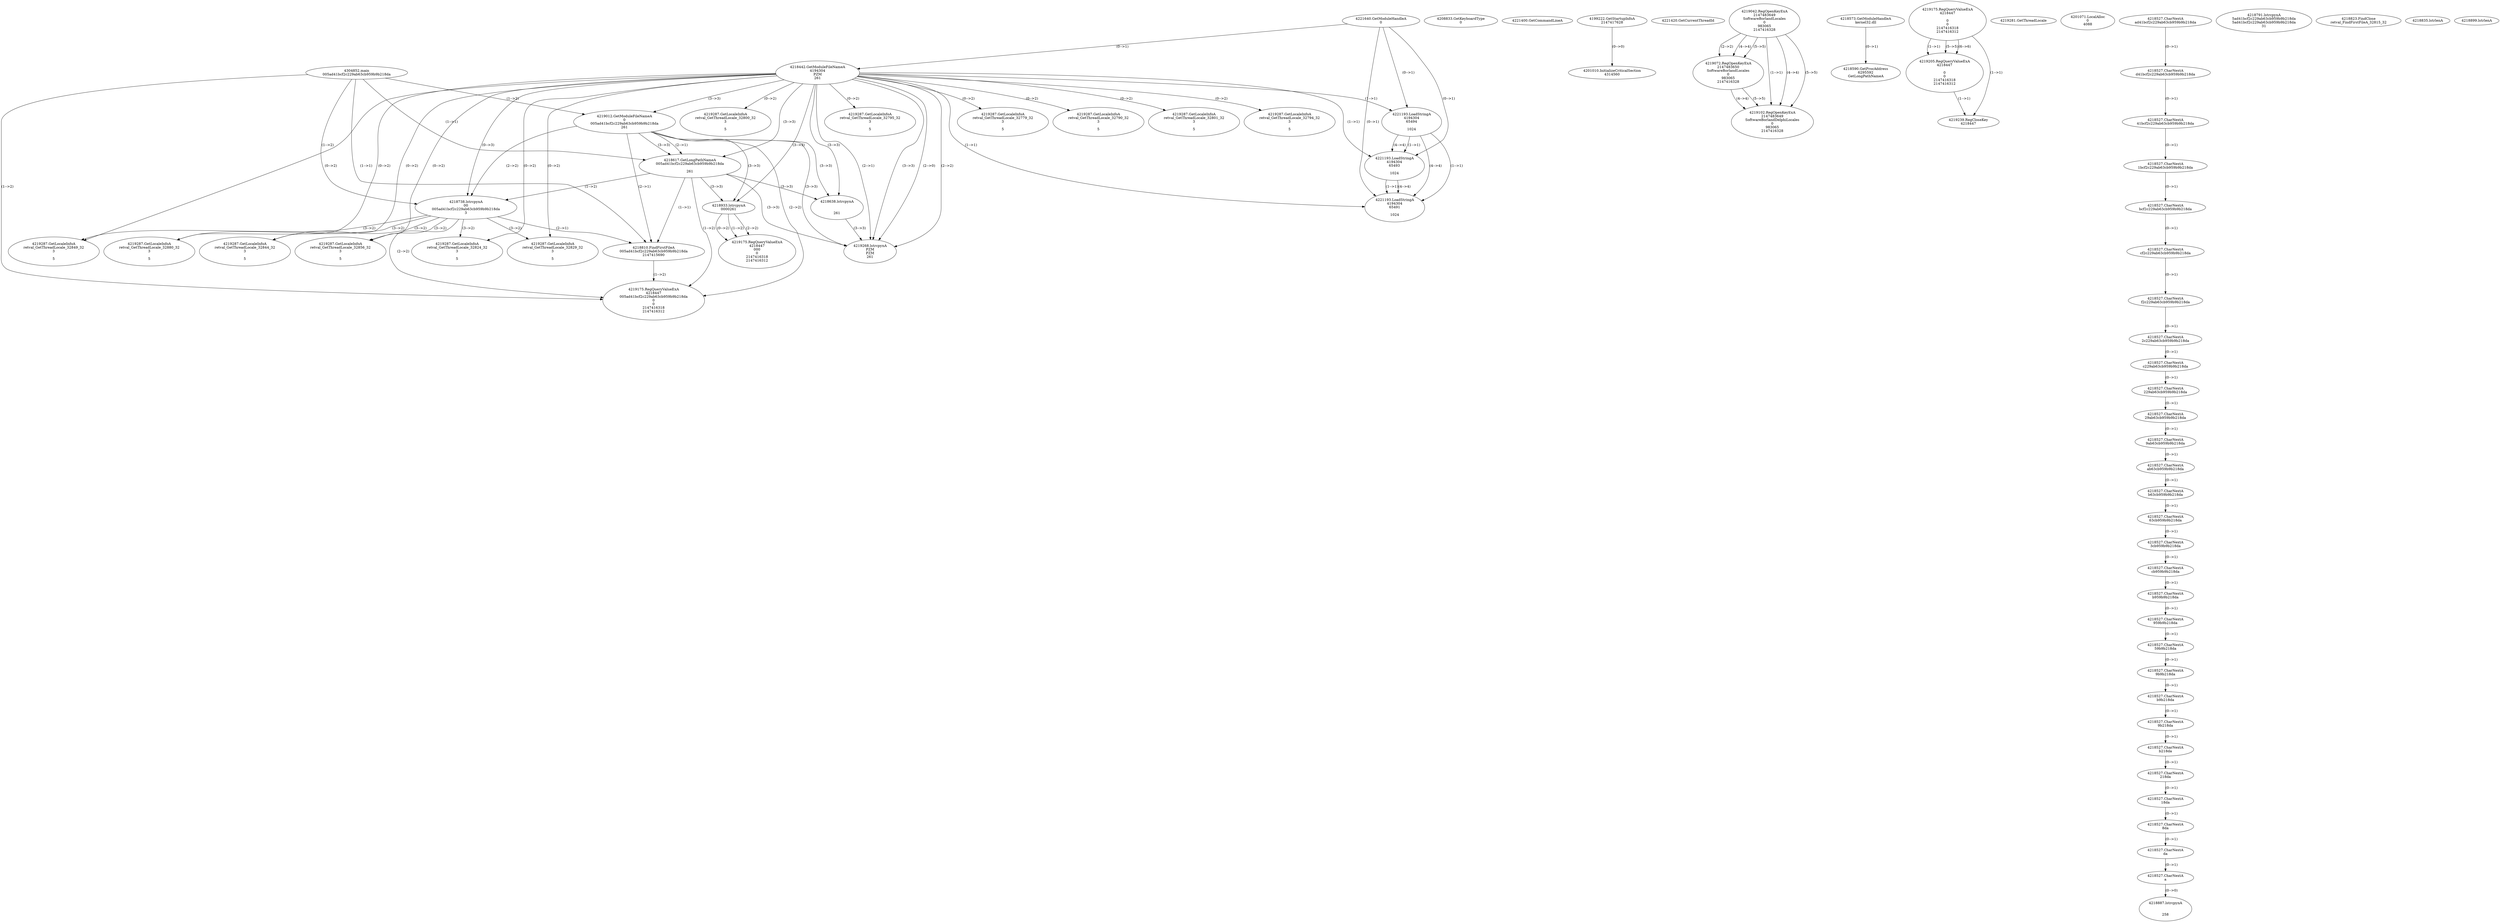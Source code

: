 // Global SCDG with merge call
digraph {
	0 [label="4304852.main
005ad41bcf2c229ab63cb959b9b218da"]
	1 [label="4221640.GetModuleHandleA
0"]
	2 [label="4208833.GetKeyboardType
0"]
	3 [label="4221400.GetCommandLineA
"]
	4 [label="4199222.GetStartupInfoA
2147417628"]
	5 [label="4221420.GetCurrentThreadId
"]
	6 [label="4218442.GetModuleFileNameA
4194304
PZM
261"]
	1 -> 6 [label="(0-->1)"]
	7 [label="4219012.GetModuleFileNameA
0
005ad41bcf2c229ab63cb959b9b218da
261"]
	0 -> 7 [label="(1-->2)"]
	6 -> 7 [label="(3-->3)"]
	8 [label="4219042.RegOpenKeyExA
2147483649
Software\Borland\Locales
0
983065
2147416328"]
	9 [label="4219072.RegOpenKeyExA
2147483650
Software\Borland\Locales
0
983065
2147416328"]
	8 -> 9 [label="(2-->2)"]
	8 -> 9 [label="(4-->4)"]
	8 -> 9 [label="(5-->5)"]
	10 [label="4219102.RegOpenKeyExA
2147483649
Software\Borland\Delphi\Locales
0
983065
2147416328"]
	8 -> 10 [label="(1-->1)"]
	8 -> 10 [label="(4-->4)"]
	9 -> 10 [label="(4-->4)"]
	8 -> 10 [label="(5-->5)"]
	9 -> 10 [label="(5-->5)"]
	11 [label="4218573.GetModuleHandleA
kernel32.dll"]
	12 [label="4218590.GetProcAddress
6295592
GetLongPathNameA"]
	11 -> 12 [label="(0-->1)"]
	13 [label="4218617.GetLongPathNameA
005ad41bcf2c229ab63cb959b9b218da

261"]
	0 -> 13 [label="(1-->1)"]
	7 -> 13 [label="(2-->1)"]
	6 -> 13 [label="(3-->3)"]
	7 -> 13 [label="(3-->3)"]
	14 [label="4218638.lstrcpynA


261"]
	6 -> 14 [label="(3-->3)"]
	7 -> 14 [label="(3-->3)"]
	13 -> 14 [label="(3-->3)"]
	15 [label="4219175.RegQueryValueExA
4218447

0
0
2147416318
2147416312"]
	16 [label="4219205.RegQueryValueExA
4218447

0
0
2147416318
2147416312"]
	15 -> 16 [label="(1-->1)"]
	15 -> 16 [label="(5-->5)"]
	15 -> 16 [label="(6-->6)"]
	17 [label="4219239.RegCloseKey
4218447"]
	15 -> 17 [label="(1-->1)"]
	16 -> 17 [label="(1-->1)"]
	18 [label="4219268.lstrcpynA
PZM
PZM
261"]
	6 -> 18 [label="(2-->1)"]
	6 -> 18 [label="(2-->2)"]
	6 -> 18 [label="(3-->3)"]
	7 -> 18 [label="(3-->3)"]
	13 -> 18 [label="(3-->3)"]
	14 -> 18 [label="(3-->3)"]
	6 -> 18 [label="(2-->0)"]
	19 [label="4219281.GetThreadLocale
"]
	20 [label="4219287.GetLocaleInfoA
retval_GetThreadLocale_32800_32
3

5"]
	6 -> 20 [label="(0-->2)"]
	21 [label="4221193.LoadStringA
4194304
65494

1024"]
	1 -> 21 [label="(0-->1)"]
	6 -> 21 [label="(1-->1)"]
	22 [label="4221193.LoadStringA
4194304
65493

1024"]
	1 -> 22 [label="(0-->1)"]
	6 -> 22 [label="(1-->1)"]
	21 -> 22 [label="(1-->1)"]
	21 -> 22 [label="(4-->4)"]
	23 [label="4201010.InitializeCriticalSection
4314560"]
	4 -> 23 [label="(0-->0)"]
	24 [label="4201071.LocalAlloc
0
4088"]
	25 [label="4218738.lstrcpynA
00
005ad41bcf2c229ab63cb959b9b218da
3"]
	0 -> 25 [label="(1-->2)"]
	7 -> 25 [label="(2-->2)"]
	13 -> 25 [label="(1-->2)"]
	6 -> 25 [label="(0-->3)"]
	26 [label="4218527.CharNextA
ad41bcf2c229ab63cb959b9b218da"]
	27 [label="4218527.CharNextA
d41bcf2c229ab63cb959b9b218da"]
	26 -> 27 [label="(0-->1)"]
	28 [label="4218527.CharNextA
41bcf2c229ab63cb959b9b218da"]
	27 -> 28 [label="(0-->1)"]
	29 [label="4218527.CharNextA
1bcf2c229ab63cb959b9b218da"]
	28 -> 29 [label="(0-->1)"]
	30 [label="4218527.CharNextA
bcf2c229ab63cb959b9b218da"]
	29 -> 30 [label="(0-->1)"]
	31 [label="4218527.CharNextA
cf2c229ab63cb959b9b218da"]
	30 -> 31 [label="(0-->1)"]
	32 [label="4218527.CharNextA
f2c229ab63cb959b9b218da"]
	31 -> 32 [label="(0-->1)"]
	33 [label="4218527.CharNextA
2c229ab63cb959b9b218da"]
	32 -> 33 [label="(0-->1)"]
	34 [label="4218527.CharNextA
c229ab63cb959b9b218da"]
	33 -> 34 [label="(0-->1)"]
	35 [label="4218527.CharNextA
229ab63cb959b9b218da"]
	34 -> 35 [label="(0-->1)"]
	36 [label="4218527.CharNextA
29ab63cb959b9b218da"]
	35 -> 36 [label="(0-->1)"]
	37 [label="4218527.CharNextA
9ab63cb959b9b218da"]
	36 -> 37 [label="(0-->1)"]
	38 [label="4218527.CharNextA
ab63cb959b9b218da"]
	37 -> 38 [label="(0-->1)"]
	39 [label="4218527.CharNextA
b63cb959b9b218da"]
	38 -> 39 [label="(0-->1)"]
	40 [label="4218527.CharNextA
63cb959b9b218da"]
	39 -> 40 [label="(0-->1)"]
	41 [label="4218527.CharNextA
3cb959b9b218da"]
	40 -> 41 [label="(0-->1)"]
	42 [label="4218527.CharNextA
cb959b9b218da"]
	41 -> 42 [label="(0-->1)"]
	43 [label="4218527.CharNextA
b959b9b218da"]
	42 -> 43 [label="(0-->1)"]
	44 [label="4218527.CharNextA
959b9b218da"]
	43 -> 44 [label="(0-->1)"]
	45 [label="4218527.CharNextA
59b9b218da"]
	44 -> 45 [label="(0-->1)"]
	46 [label="4218527.CharNextA
9b9b218da"]
	45 -> 46 [label="(0-->1)"]
	47 [label="4218527.CharNextA
b9b218da"]
	46 -> 47 [label="(0-->1)"]
	48 [label="4218527.CharNextA
9b218da"]
	47 -> 48 [label="(0-->1)"]
	49 [label="4218527.CharNextA
b218da"]
	48 -> 49 [label="(0-->1)"]
	50 [label="4218527.CharNextA
218da"]
	49 -> 50 [label="(0-->1)"]
	51 [label="4218527.CharNextA
18da"]
	50 -> 51 [label="(0-->1)"]
	52 [label="4218527.CharNextA
8da"]
	51 -> 52 [label="(0-->1)"]
	53 [label="4218527.CharNextA
da"]
	52 -> 53 [label="(0-->1)"]
	54 [label="4218527.CharNextA
a"]
	53 -> 54 [label="(0-->1)"]
	55 [label="4218791.lstrcpynA
5ad41bcf2c229ab63cb959b9b218da
5ad41bcf2c229ab63cb959b9b218da
31"]
	56 [label="4218810.FindFirstFileA
005ad41bcf2c229ab63cb959b9b218da
2147415690"]
	0 -> 56 [label="(1-->1)"]
	7 -> 56 [label="(2-->1)"]
	13 -> 56 [label="(1-->1)"]
	25 -> 56 [label="(2-->1)"]
	57 [label="4218823.FindClose
retval_FindFirstFileA_32815_32"]
	58 [label="4218835.lstrlenA
"]
	59 [label="4218887.lstrcpynA


258"]
	54 -> 59 [label="(0-->0)"]
	60 [label="4218899.lstrlenA
"]
	61 [label="4218933.lstrcpynA
00\
00\
261"]
	6 -> 61 [label="(3-->3)"]
	7 -> 61 [label="(3-->3)"]
	13 -> 61 [label="(3-->3)"]
	62 [label="4219175.RegQueryValueExA
4218447
00\
0
0
2147416318
2147416312"]
	61 -> 62 [label="(1-->2)"]
	61 -> 62 [label="(2-->2)"]
	61 -> 62 [label="(0-->2)"]
	63 [label="4219287.GetLocaleInfoA
retval_GetThreadLocale_32829_32
3

5"]
	6 -> 63 [label="(0-->2)"]
	25 -> 63 [label="(3-->2)"]
	64 [label="4219287.GetLocaleInfoA
retval_GetThreadLocale_32795_32
3

5"]
	6 -> 64 [label="(0-->2)"]
	65 [label="4219287.GetLocaleInfoA
retval_GetThreadLocale_32844_32
3

5"]
	6 -> 65 [label="(0-->2)"]
	25 -> 65 [label="(3-->2)"]
	66 [label="4219287.GetLocaleInfoA
retval_GetThreadLocale_32880_32
3

5"]
	6 -> 66 [label="(0-->2)"]
	25 -> 66 [label="(3-->2)"]
	67 [label="4219287.GetLocaleInfoA
retval_GetThreadLocale_32779_32
3

5"]
	6 -> 67 [label="(0-->2)"]
	68 [label="4221193.LoadStringA
4194304
65491

1024"]
	1 -> 68 [label="(0-->1)"]
	6 -> 68 [label="(1-->1)"]
	21 -> 68 [label="(1-->1)"]
	22 -> 68 [label="(1-->1)"]
	21 -> 68 [label="(4-->4)"]
	22 -> 68 [label="(4-->4)"]
	69 [label="4219287.GetLocaleInfoA
retval_GetThreadLocale_32790_32
3

5"]
	6 -> 69 [label="(0-->2)"]
	70 [label="4219287.GetLocaleInfoA
retval_GetThreadLocale_32801_32
3

5"]
	6 -> 70 [label="(0-->2)"]
	71 [label="4219287.GetLocaleInfoA
retval_GetThreadLocale_32794_32
3

5"]
	6 -> 71 [label="(0-->2)"]
	72 [label="4219175.RegQueryValueExA
4218447
005ad41bcf2c229ab63cb959b9b218da
0
0
2147416318
2147416312"]
	0 -> 72 [label="(1-->2)"]
	7 -> 72 [label="(2-->2)"]
	13 -> 72 [label="(1-->2)"]
	25 -> 72 [label="(2-->2)"]
	56 -> 72 [label="(1-->2)"]
	73 [label="4219287.GetLocaleInfoA
retval_GetThreadLocale_32849_32
3

5"]
	6 -> 73 [label="(0-->2)"]
	25 -> 73 [label="(3-->2)"]
	74 [label="4219287.GetLocaleInfoA
retval_GetThreadLocale_32856_32
3

5"]
	6 -> 74 [label="(0-->2)"]
	25 -> 74 [label="(3-->2)"]
	75 [label="4219287.GetLocaleInfoA
retval_GetThreadLocale_32824_32
3

5"]
	6 -> 75 [label="(0-->2)"]
	25 -> 75 [label="(3-->2)"]
}
